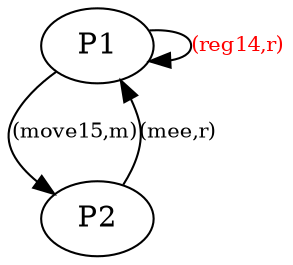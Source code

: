 digraph P1{
"P1" -> "P1" [label="(reg14,r)"                 fontsize=10, fontcolor=red]
"P1" -> "P2" [label="(move15,m)" fontsize=10]
"P2" -> "P1" [label="(mee,r)" fontsize=10]
}
